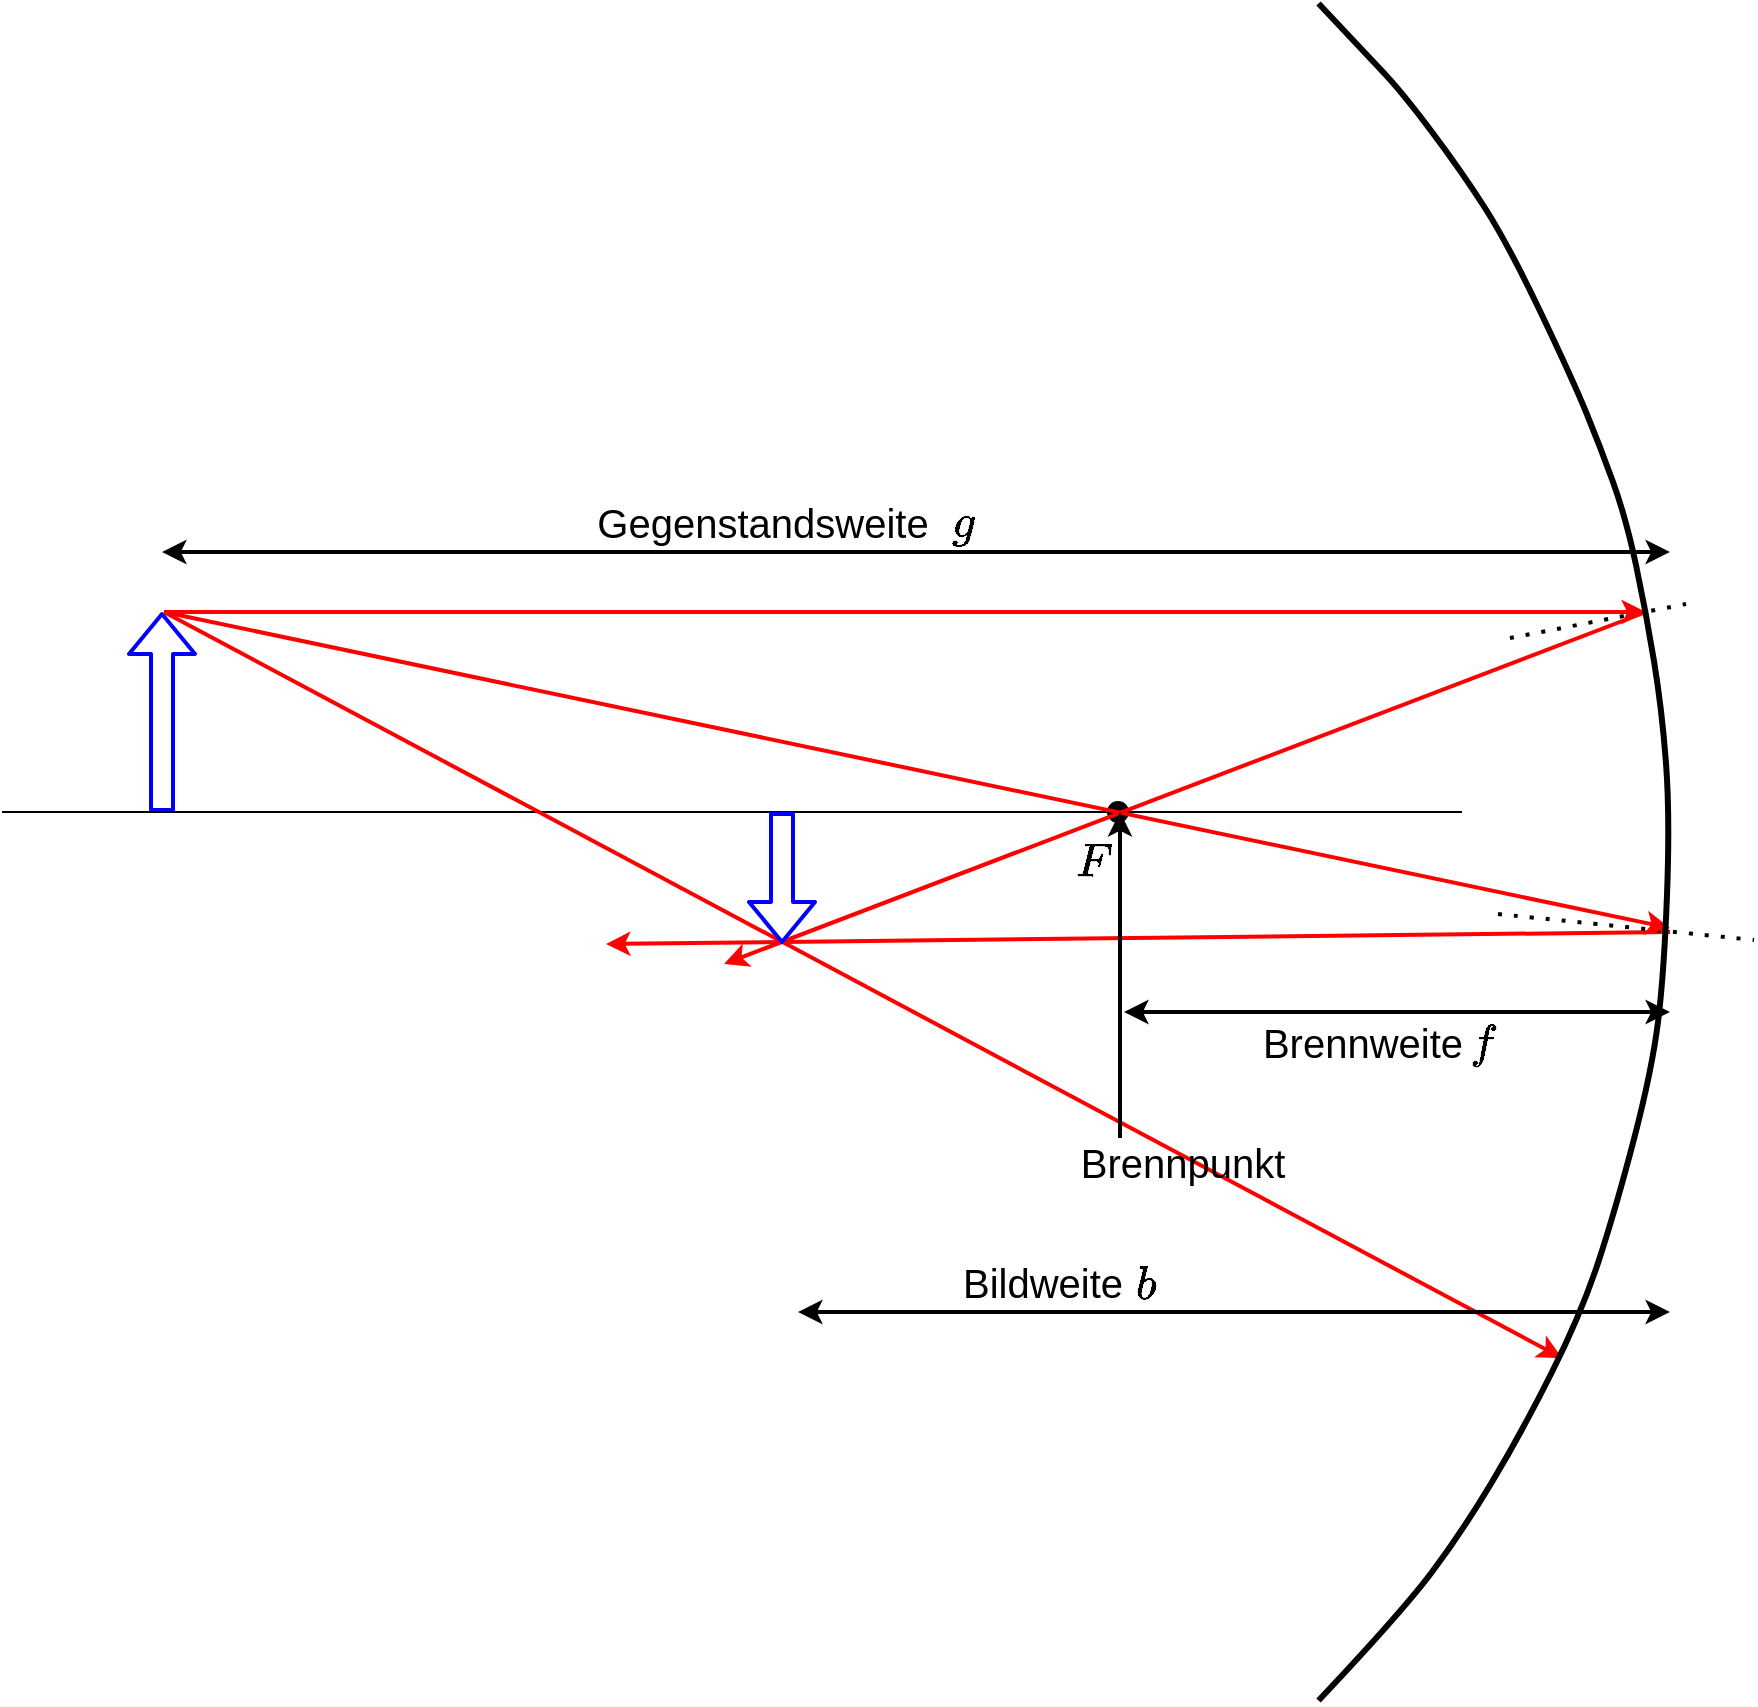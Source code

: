 <mxfile version="17.2.4" type="device"><diagram id="pvobIvQuJCcQkp_h0oLG" name="Seite-1"><mxGraphModel dx="2036" dy="1348" grid="1" gridSize="10" guides="1" tooltips="1" connect="1" arrows="1" fold="1" page="1" pageScale="1" pageWidth="827" pageHeight="1169" math="1" shadow="0"><root><mxCell id="0"/><mxCell id="1" parent="0"/><mxCell id="yBhNhW0wsc1xoSD1ogY7-5" value="" style="endArrow=none;html=1;curved=1;startArrow=none;" parent="1" source="yBhNhW0wsc1xoSD1ogY7-49" edge="1"><mxGeometry width="50" height="50" relative="1" as="geometry"><mxPoint x="240" y="460" as="sourcePoint"/><mxPoint x="970" y="460" as="targetPoint"/></mxGeometry></mxCell><mxCell id="yBhNhW0wsc1xoSD1ogY7-48" value="" style="shape=flexArrow;endArrow=classic;html=1;fontSize=20;strokeColor=#0000FF;strokeWidth=2;curved=1;" parent="1" edge="1"><mxGeometry width="50" height="50" relative="1" as="geometry"><mxPoint x="320" y="460" as="sourcePoint"/><mxPoint x="320" y="360" as="targetPoint"/></mxGeometry></mxCell><mxCell id="yBhNhW0wsc1xoSD1ogY7-49" value="" style="ellipse;whiteSpace=wrap;html=1;aspect=fixed;fontSize=20;fillColor=#000000;" parent="1" vertex="1"><mxGeometry x="793" y="455" width="10" height="10" as="geometry"/></mxCell><mxCell id="yBhNhW0wsc1xoSD1ogY7-50" value="" style="endArrow=none;html=1;curved=1;" parent="1" target="yBhNhW0wsc1xoSD1ogY7-49" edge="1"><mxGeometry width="50" height="50" relative="1" as="geometry"><mxPoint x="240" y="460" as="sourcePoint"/><mxPoint x="970.0" y="460" as="targetPoint"/></mxGeometry></mxCell><mxCell id="yBhNhW0wsc1xoSD1ogY7-51" value="" style="endArrow=classic;html=1;strokeWidth=2;curved=1;strokeColor=#FF0000;exitX=1;exitY=0.535;exitDx=0;exitDy=0;exitPerimeter=0;" parent="1" edge="1"><mxGeometry width="50" height="50" relative="1" as="geometry"><mxPoint x="1074" y="520" as="sourcePoint"/><mxPoint x="542" y="526" as="targetPoint"/></mxGeometry></mxCell><mxCell id="yBhNhW0wsc1xoSD1ogY7-52" value="" style="endArrow=none;dashed=1;html=1;dashPattern=1 3;strokeWidth=2;fontSize=20;curved=1;" parent="1" edge="1"><mxGeometry width="50" height="50" relative="1" as="geometry"><mxPoint x="994" y="373" as="sourcePoint"/><mxPoint x="1082" y="356" as="targetPoint"/></mxGeometry></mxCell><mxCell id="yBhNhW0wsc1xoSD1ogY7-53" value="" style="endArrow=classic;html=1;strokeWidth=2;curved=1;strokeColor=#FF0000;" parent="1" edge="1"><mxGeometry width="50" height="50" relative="1" as="geometry"><mxPoint x="321" y="360" as="sourcePoint"/><mxPoint x="1062" y="360" as="targetPoint"/></mxGeometry></mxCell><mxCell id="yBhNhW0wsc1xoSD1ogY7-54" value="" style="endArrow=none;dashed=1;html=1;dashPattern=1 3;strokeWidth=2;fontSize=20;curved=1;" parent="1" edge="1"><mxGeometry width="50" height="50" relative="1" as="geometry"><mxPoint x="988" y="511" as="sourcePoint"/><mxPoint x="1116" y="524" as="targetPoint"/></mxGeometry></mxCell><mxCell id="yBhNhW0wsc1xoSD1ogY7-55" value="" style="endArrow=classic;html=1;strokeWidth=2;curved=1;strokeColor=#FF0000;" parent="1" edge="1"><mxGeometry width="50" height="50" relative="1" as="geometry"><mxPoint x="1062" y="360" as="sourcePoint"/><mxPoint x="601" y="536" as="targetPoint"/></mxGeometry></mxCell><mxCell id="yBhNhW0wsc1xoSD1ogY7-56" value="" style="endArrow=classic;html=1;strokeWidth=2;curved=1;strokeColor=#FF0000;" parent="1" edge="1"><mxGeometry width="50" height="50" relative="1" as="geometry"><mxPoint x="321" y="360" as="sourcePoint"/><mxPoint x="1020" y="733" as="targetPoint"/></mxGeometry></mxCell><mxCell id="yBhNhW0wsc1xoSD1ogY7-3" value="" style="endArrow=classic;html=1;strokeWidth=2;curved=1;strokeColor=#FF0000;" parent="1" edge="1"><mxGeometry width="50" height="50" relative="1" as="geometry"><mxPoint x="321" y="360" as="sourcePoint"/><mxPoint x="1074" y="518" as="targetPoint"/></mxGeometry></mxCell><mxCell id="yBhNhW0wsc1xoSD1ogY7-59" value="" style="endArrow=classic;html=1;fontSize=20;strokeColor=#000000;strokeWidth=2;curved=1;" parent="1" edge="1"><mxGeometry width="50" height="50" relative="1" as="geometry"><mxPoint x="799" y="623" as="sourcePoint"/><mxPoint x="799" y="460" as="targetPoint"/></mxGeometry></mxCell><mxCell id="yBhNhW0wsc1xoSD1ogY7-60" value="Brennpunkt" style="text;html=1;resizable=0;autosize=1;align=center;verticalAlign=middle;points=[];fillColor=none;strokeColor=none;rounded=0;fontSize=20;" parent="1" vertex="1"><mxGeometry x="770" y="620" width="120" height="30" as="geometry"/></mxCell><mxCell id="yBhNhW0wsc1xoSD1ogY7-61" value="$$F$$" style="text;html=1;resizable=0;autosize=1;align=center;verticalAlign=middle;points=[];fillColor=none;strokeColor=none;rounded=0;fontSize=20;" parent="1" vertex="1"><mxGeometry x="750" y="470" width="70" height="30" as="geometry"/></mxCell><mxCell id="yBhNhW0wsc1xoSD1ogY7-62" value="" style="endArrow=classic;startArrow=classic;html=1;fontSize=20;strokeColor=#000000;strokeWidth=2;curved=1;" parent="1" edge="1"><mxGeometry width="50" height="50" relative="1" as="geometry"><mxPoint x="801" y="560" as="sourcePoint"/><mxPoint x="1074" y="560" as="targetPoint"/></mxGeometry></mxCell><mxCell id="yBhNhW0wsc1xoSD1ogY7-63" value="$$f&lt;br&gt;$$" style="text;html=1;resizable=0;autosize=1;align=center;verticalAlign=middle;points=[];fillColor=none;strokeColor=none;rounded=0;fontSize=20;" parent="1" vertex="1"><mxGeometry x="960" y="550" width="40" height="50" as="geometry"/></mxCell><mxCell id="yBhNhW0wsc1xoSD1ogY7-64" value="Brennweite" style="text;html=1;resizable=0;autosize=1;align=center;verticalAlign=middle;points=[];fillColor=none;strokeColor=none;rounded=0;fontSize=20;" parent="1" vertex="1"><mxGeometry x="860" y="560" width="120" height="30" as="geometry"/></mxCell><mxCell id="yBhNhW0wsc1xoSD1ogY7-65" value="" style="endArrow=classic;startArrow=classic;html=1;fontSize=20;strokeColor=#000000;strokeWidth=2;curved=1;" parent="1" edge="1"><mxGeometry width="50" height="50" relative="1" as="geometry"><mxPoint x="320" y="330" as="sourcePoint"/><mxPoint x="1074" y="330" as="targetPoint"/></mxGeometry></mxCell><mxCell id="yBhNhW0wsc1xoSD1ogY7-66" value="Gegenstandsweite" style="text;html=1;resizable=0;autosize=1;align=center;verticalAlign=middle;points=[];fillColor=none;strokeColor=none;rounded=0;fontSize=20;" parent="1" vertex="1"><mxGeometry x="530" y="300" width="180" height="30" as="geometry"/></mxCell><mxCell id="yBhNhW0wsc1xoSD1ogY7-67" value="$$g&lt;br&gt;$$" style="text;html=1;resizable=0;autosize=1;align=center;verticalAlign=middle;points=[];fillColor=none;strokeColor=none;rounded=0;fontSize=20;" parent="1" vertex="1"><mxGeometry x="695" y="290" width="50" height="50" as="geometry"/></mxCell><mxCell id="yBhNhW0wsc1xoSD1ogY7-68" value="" style="shape=flexArrow;endArrow=classic;html=1;fontSize=20;strokeColor=#0000FF;strokeWidth=2;curved=1;" parent="1" edge="1"><mxGeometry width="50" height="50" relative="1" as="geometry"><mxPoint x="630" y="460" as="sourcePoint"/><mxPoint x="630" y="526" as="targetPoint"/></mxGeometry></mxCell><mxCell id="yBhNhW0wsc1xoSD1ogY7-69" value="" style="endArrow=classic;startArrow=classic;html=1;fontSize=20;strokeColor=#000000;strokeWidth=2;curved=1;" parent="1" edge="1"><mxGeometry width="50" height="50" relative="1" as="geometry"><mxPoint x="638" y="710" as="sourcePoint"/><mxPoint x="1074" y="710" as="targetPoint"/></mxGeometry></mxCell><mxCell id="yBhNhW0wsc1xoSD1ogY7-70" value="Bildweite" style="text;html=1;resizable=0;autosize=1;align=center;verticalAlign=middle;points=[];fillColor=none;strokeColor=none;rounded=0;fontSize=20;" parent="1" vertex="1"><mxGeometry x="710" y="680" width="100" height="30" as="geometry"/></mxCell><mxCell id="yBhNhW0wsc1xoSD1ogY7-71" value="$$b&lt;br&gt;$$" style="text;html=1;resizable=0;autosize=1;align=center;verticalAlign=middle;points=[];fillColor=none;strokeColor=none;rounded=0;fontSize=20;" parent="1" vertex="1"><mxGeometry x="787" y="671" width="50" height="50" as="geometry"/></mxCell><mxCell id="ruW2Kbhokwu787NwfIvf-1" value="" style="endArrow=none;html=1;entryX=1;entryY=0;entryDx=0;entryDy=0;exitX=1;exitY=1;exitDx=0;exitDy=0;curved=1;strokeWidth=3;" edge="1" parent="1"><mxGeometry width="50" height="50" relative="1" as="geometry"><mxPoint x="898.264" y="904.264" as="sourcePoint"/><mxPoint x="898.264" y="55.736" as="targetPoint"/><Array as="points"><mxPoint x="940" y="860"/><mxPoint x="970" y="820"/><mxPoint x="1000" y="770"/><mxPoint x="1030" y="710"/><mxPoint x="1047" y="658"/><mxPoint x="1065" y="589"/><mxPoint x="1071" y="541"/><mxPoint x="1074" y="462"/><mxPoint x="1070" y="409"/><mxPoint x="1062" y="360"/><mxPoint x="1052" y="313"/><mxPoint x="1039" y="277"/><mxPoint x="1025" y="243"/><mxPoint x="993" y="176"/><mxPoint x="970" y="140"/><mxPoint x="940" y="100"/><mxPoint x="921" y="80"/></Array></mxGeometry></mxCell></root></mxGraphModel></diagram></mxfile>